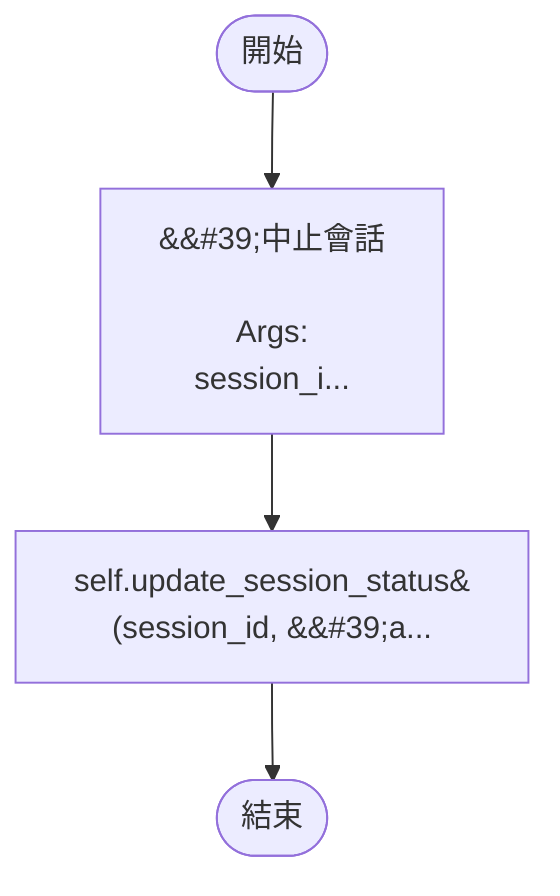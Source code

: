 flowchart TB
    n1([開始])
    n2([結束])
    n3[&amp;&#35;39;中止會話\n\n        Args:\n            session_i...]
    n4[self.update_session_status&#40;session_id, &amp;&#35;39;a...]
    n1 --> n3
    n3 --> n4
    n4 --> n2